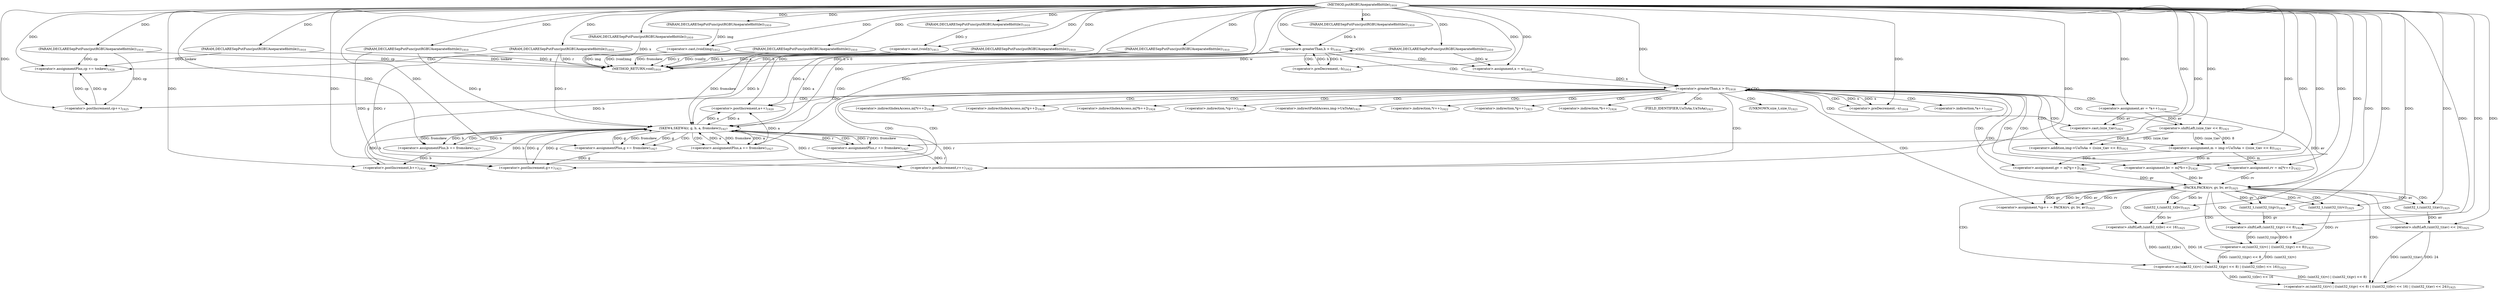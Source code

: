 digraph "putRGBUAseparate8bittile" {  
"54507" [label = <(METHOD,putRGBUAseparate8bittile)<SUB>1910</SUB>> ]
"54638" [label = <(METHOD_RETURN,void)<SUB>1910</SUB>> ]
"54508" [label = <(PARAM,DECLARESepPutFunc(putRGBUAseparate8bittile))<SUB>1910</SUB>> ]
"54509" [label = <(PARAM,DECLARESepPutFunc(putRGBUAseparate8bittile))<SUB>1910</SUB>> ]
"54510" [label = <(PARAM,DECLARESepPutFunc(putRGBUAseparate8bittile))<SUB>1910</SUB>> ]
"54511" [label = <(PARAM,DECLARESepPutFunc(putRGBUAseparate8bittile))<SUB>1910</SUB>> ]
"54512" [label = <(PARAM,DECLARESepPutFunc(putRGBUAseparate8bittile))<SUB>1910</SUB>> ]
"54513" [label = <(PARAM,DECLARESepPutFunc(putRGBUAseparate8bittile))<SUB>1910</SUB>> ]
"54514" [label = <(PARAM,DECLARESepPutFunc(putRGBUAseparate8bittile))<SUB>1910</SUB>> ]
"54515" [label = <(PARAM,DECLARESepPutFunc(putRGBUAseparate8bittile))<SUB>1910</SUB>> ]
"54516" [label = <(PARAM,DECLARESepPutFunc(putRGBUAseparate8bittile))<SUB>1910</SUB>> ]
"54517" [label = <(PARAM,DECLARESepPutFunc(putRGBUAseparate8bittile))<SUB>1910</SUB>> ]
"54518" [label = <(PARAM,DECLARESepPutFunc(putRGBUAseparate8bittile))<SUB>1910</SUB>> ]
"54519" [label = <(PARAM,DECLARESepPutFunc(putRGBUAseparate8bittile))<SUB>1910</SUB>> ]
"54521" [label = <(&lt;operator&gt;.cast,(void)img)<SUB>1912</SUB>> ]
"54524" [label = <(&lt;operator&gt;.cast,(void)y)<SUB>1913</SUB>> ]
"54529" [label = <(&lt;operator&gt;.greaterThan,h &gt; 0)<SUB>1914</SUB>> ]
"54532" [label = <(&lt;operator&gt;.preDecrement,--h)<SUB>1914</SUB>> ]
"54615" [label = <(SKEW4,SKEW4(r, g, b, a, fromskew))<SUB>1927</SUB>> ]
"54635" [label = <(&lt;operator&gt;.assignmentPlus,cp += toskew)<SUB>1928</SUB>> ]
"54545" [label = <(&lt;operator&gt;.greaterThan,x &gt; 0)<SUB>1918</SUB>> ]
"54548" [label = <(&lt;operator&gt;.preDecrement,--x)<SUB>1918</SUB>> ]
"54542" [label = <(&lt;operator&gt;.assignment,x = w)<SUB>1918</SUB>> ]
"54551" [label = <(&lt;operator&gt;.assignment,av = *a++)<SUB>1920</SUB>> ]
"54556" [label = <(&lt;operator&gt;.assignment,m = img-&gt;UaToAa + ((size_t)av &lt;&lt; 8))<SUB>1921</SUB>> ]
"54567" [label = <(&lt;operator&gt;.assignment,rv = m[*r++])<SUB>1922</SUB>> ]
"54574" [label = <(&lt;operator&gt;.assignment,gv = m[*g++])<SUB>1923</SUB>> ]
"54581" [label = <(&lt;operator&gt;.assignment,bv = m[*b++])<SUB>1924</SUB>> ]
"54588" [label = <(&lt;operator&gt;.assignment,*cp++ = PACK4(rv, gv, bv, av))<SUB>1925</SUB>> ]
"54623" [label = <(&lt;operator&gt;.assignmentPlus,r += fromskew)<SUB>1927</SUB>> ]
"54626" [label = <(&lt;operator&gt;.assignmentPlus,g += fromskew)<SUB>1927</SUB>> ]
"54629" [label = <(&lt;operator&gt;.assignmentPlus,b += fromskew)<SUB>1927</SUB>> ]
"54632" [label = <(&lt;operator&gt;.assignmentPlus,a += fromskew)<SUB>1927</SUB>> ]
"54558" [label = <(&lt;operator&gt;.addition,img-&gt;UaToAa + ((size_t)av &lt;&lt; 8))<SUB>1921</SUB>> ]
"54592" [label = <(PACK4,PACK4(rv, gv, bv, av))<SUB>1925</SUB>> ]
"54554" [label = <(&lt;operator&gt;.postIncrement,a++)<SUB>1920</SUB>> ]
"54562" [label = <(&lt;operator&gt;.shiftLeft,(size_t)av &lt;&lt; 8)<SUB>1921</SUB>> ]
"54590" [label = <(&lt;operator&gt;.postIncrement,cp++)<SUB>1925</SUB>> ]
"54598" [label = <(&lt;operator&gt;.or,(uint32_t)(rv) | ((uint32_t)(gv) &lt;&lt; 8) | ((uint32_t)(bv) &lt;&lt; 16) | ((uint32_t)(av) &lt;&lt; 24))<SUB>1925</SUB>> ]
"54563" [label = <(&lt;operator&gt;.cast,(size_t)av)<SUB>1921</SUB>> ]
"54572" [label = <(&lt;operator&gt;.postIncrement,r++)<SUB>1922</SUB>> ]
"54579" [label = <(&lt;operator&gt;.postIncrement,g++)<SUB>1923</SUB>> ]
"54586" [label = <(&lt;operator&gt;.postIncrement,b++)<SUB>1924</SUB>> ]
"54599" [label = <(&lt;operator&gt;.or,(uint32_t)(rv) | ((uint32_t)(gv) &lt;&lt; 8) | ((uint32_t)(bv) &lt;&lt; 16))<SUB>1925</SUB>> ]
"54611" [label = <(&lt;operator&gt;.shiftLeft,(uint32_t)(av) &lt;&lt; 24)<SUB>1925</SUB>> ]
"54600" [label = <(&lt;operator&gt;.or,(uint32_t)(rv) | ((uint32_t)(gv) &lt;&lt; 8))<SUB>1925</SUB>> ]
"54607" [label = <(&lt;operator&gt;.shiftLeft,(uint32_t)(bv) &lt;&lt; 16)<SUB>1925</SUB>> ]
"54612" [label = <(uint32_t,(uint32_t)(av))<SUB>1925</SUB>> ]
"54601" [label = <(uint32_t,(uint32_t)(rv))<SUB>1925</SUB>> ]
"54603" [label = <(&lt;operator&gt;.shiftLeft,(uint32_t)(gv) &lt;&lt; 8)<SUB>1925</SUB>> ]
"54608" [label = <(uint32_t,(uint32_t)(bv))<SUB>1925</SUB>> ]
"54604" [label = <(uint32_t,(uint32_t)(gv))<SUB>1925</SUB>> ]
"54553" [label = <(&lt;operator&gt;.indirection,*a++)<SUB>1920</SUB>> ]
"54569" [label = <(&lt;operator&gt;.indirectIndexAccess,m[*r++])<SUB>1922</SUB>> ]
"54576" [label = <(&lt;operator&gt;.indirectIndexAccess,m[*g++])<SUB>1923</SUB>> ]
"54583" [label = <(&lt;operator&gt;.indirectIndexAccess,m[*b++])<SUB>1924</SUB>> ]
"54589" [label = <(&lt;operator&gt;.indirection,*cp++)<SUB>1925</SUB>> ]
"54559" [label = <(&lt;operator&gt;.indirectFieldAccess,img-&gt;UaToAa)<SUB>1921</SUB>> ]
"54571" [label = <(&lt;operator&gt;.indirection,*r++)<SUB>1922</SUB>> ]
"54578" [label = <(&lt;operator&gt;.indirection,*g++)<SUB>1923</SUB>> ]
"54585" [label = <(&lt;operator&gt;.indirection,*b++)<SUB>1924</SUB>> ]
"54561" [label = <(FIELD_IDENTIFIER,UaToAa,UaToAa)<SUB>1921</SUB>> ]
"54564" [label = <(UNKNOWN,size_t,size_t)<SUB>1921</SUB>> ]
  "54509" -> "54638"  [ label = "DDG: cp"] 
  "54510" -> "54638"  [ label = "DDG: x"] 
  "54512" -> "54638"  [ label = "DDG: w"] 
  "54514" -> "54638"  [ label = "DDG: fromskew"] 
  "54515" -> "54638"  [ label = "DDG: toskew"] 
  "54516" -> "54638"  [ label = "DDG: r"] 
  "54517" -> "54638"  [ label = "DDG: g"] 
  "54518" -> "54638"  [ label = "DDG: b"] 
  "54519" -> "54638"  [ label = "DDG: a"] 
  "54521" -> "54638"  [ label = "DDG: img"] 
  "54521" -> "54638"  [ label = "DDG: (void)img"] 
  "54524" -> "54638"  [ label = "DDG: y"] 
  "54524" -> "54638"  [ label = "DDG: (void)y"] 
  "54529" -> "54638"  [ label = "DDG: h"] 
  "54529" -> "54638"  [ label = "DDG: h &gt; 0"] 
  "54507" -> "54508"  [ label = "DDG: "] 
  "54507" -> "54509"  [ label = "DDG: "] 
  "54507" -> "54510"  [ label = "DDG: "] 
  "54507" -> "54511"  [ label = "DDG: "] 
  "54507" -> "54512"  [ label = "DDG: "] 
  "54507" -> "54513"  [ label = "DDG: "] 
  "54507" -> "54514"  [ label = "DDG: "] 
  "54507" -> "54515"  [ label = "DDG: "] 
  "54507" -> "54516"  [ label = "DDG: "] 
  "54507" -> "54517"  [ label = "DDG: "] 
  "54507" -> "54518"  [ label = "DDG: "] 
  "54507" -> "54519"  [ label = "DDG: "] 
  "54508" -> "54521"  [ label = "DDG: img"] 
  "54507" -> "54521"  [ label = "DDG: "] 
  "54511" -> "54524"  [ label = "DDG: y"] 
  "54507" -> "54524"  [ label = "DDG: "] 
  "54532" -> "54529"  [ label = "DDG: h"] 
  "54513" -> "54529"  [ label = "DDG: h"] 
  "54507" -> "54529"  [ label = "DDG: "] 
  "54529" -> "54532"  [ label = "DDG: h"] 
  "54507" -> "54532"  [ label = "DDG: "] 
  "54515" -> "54635"  [ label = "DDG: toskew"] 
  "54507" -> "54635"  [ label = "DDG: "] 
  "54623" -> "54615"  [ label = "DDG: r"] 
  "54572" -> "54615"  [ label = "DDG: r"] 
  "54516" -> "54615"  [ label = "DDG: r"] 
  "54507" -> "54615"  [ label = "DDG: "] 
  "54626" -> "54615"  [ label = "DDG: g"] 
  "54579" -> "54615"  [ label = "DDG: g"] 
  "54517" -> "54615"  [ label = "DDG: g"] 
  "54629" -> "54615"  [ label = "DDG: b"] 
  "54586" -> "54615"  [ label = "DDG: b"] 
  "54518" -> "54615"  [ label = "DDG: b"] 
  "54632" -> "54615"  [ label = "DDG: a"] 
  "54554" -> "54615"  [ label = "DDG: a"] 
  "54519" -> "54615"  [ label = "DDG: a"] 
  "54514" -> "54615"  [ label = "DDG: fromskew"] 
  "54590" -> "54635"  [ label = "DDG: cp"] 
  "54509" -> "54635"  [ label = "DDG: cp"] 
  "54512" -> "54542"  [ label = "DDG: w"] 
  "54507" -> "54542"  [ label = "DDG: "] 
  "54542" -> "54545"  [ label = "DDG: x"] 
  "54548" -> "54545"  [ label = "DDG: x"] 
  "54507" -> "54545"  [ label = "DDG: "] 
  "54545" -> "54548"  [ label = "DDG: x"] 
  "54507" -> "54548"  [ label = "DDG: "] 
  "54562" -> "54556"  [ label = "DDG: (size_t)av"] 
  "54562" -> "54556"  [ label = "DDG: 8"] 
  "54556" -> "54567"  [ label = "DDG: m"] 
  "54556" -> "54574"  [ label = "DDG: m"] 
  "54556" -> "54581"  [ label = "DDG: m"] 
  "54592" -> "54588"  [ label = "DDG: rv"] 
  "54592" -> "54588"  [ label = "DDG: gv"] 
  "54592" -> "54588"  [ label = "DDG: bv"] 
  "54592" -> "54588"  [ label = "DDG: av"] 
  "54507" -> "54551"  [ label = "DDG: "] 
  "54507" -> "54556"  [ label = "DDG: "] 
  "54507" -> "54567"  [ label = "DDG: "] 
  "54507" -> "54574"  [ label = "DDG: "] 
  "54507" -> "54581"  [ label = "DDG: "] 
  "54615" -> "54623"  [ label = "DDG: fromskew"] 
  "54507" -> "54623"  [ label = "DDG: "] 
  "54507" -> "54626"  [ label = "DDG: "] 
  "54615" -> "54626"  [ label = "DDG: fromskew"] 
  "54507" -> "54629"  [ label = "DDG: "] 
  "54615" -> "54629"  [ label = "DDG: fromskew"] 
  "54507" -> "54632"  [ label = "DDG: "] 
  "54615" -> "54632"  [ label = "DDG: fromskew"] 
  "54562" -> "54558"  [ label = "DDG: (size_t)av"] 
  "54562" -> "54558"  [ label = "DDG: 8"] 
  "54567" -> "54592"  [ label = "DDG: rv"] 
  "54507" -> "54592"  [ label = "DDG: "] 
  "54574" -> "54592"  [ label = "DDG: gv"] 
  "54581" -> "54592"  [ label = "DDG: bv"] 
  "54551" -> "54592"  [ label = "DDG: av"] 
  "54615" -> "54623"  [ label = "DDG: r"] 
  "54615" -> "54626"  [ label = "DDG: g"] 
  "54615" -> "54629"  [ label = "DDG: b"] 
  "54615" -> "54632"  [ label = "DDG: a"] 
  "54615" -> "54554"  [ label = "DDG: a"] 
  "54632" -> "54554"  [ label = "DDG: a"] 
  "54519" -> "54554"  [ label = "DDG: a"] 
  "54507" -> "54554"  [ label = "DDG: "] 
  "54551" -> "54562"  [ label = "DDG: av"] 
  "54507" -> "54562"  [ label = "DDG: "] 
  "54635" -> "54590"  [ label = "DDG: cp"] 
  "54509" -> "54590"  [ label = "DDG: cp"] 
  "54507" -> "54590"  [ label = "DDG: "] 
  "54551" -> "54563"  [ label = "DDG: av"] 
  "54507" -> "54563"  [ label = "DDG: "] 
  "54615" -> "54572"  [ label = "DDG: r"] 
  "54623" -> "54572"  [ label = "DDG: r"] 
  "54516" -> "54572"  [ label = "DDG: r"] 
  "54507" -> "54572"  [ label = "DDG: "] 
  "54615" -> "54579"  [ label = "DDG: g"] 
  "54626" -> "54579"  [ label = "DDG: g"] 
  "54517" -> "54579"  [ label = "DDG: g"] 
  "54507" -> "54579"  [ label = "DDG: "] 
  "54615" -> "54586"  [ label = "DDG: b"] 
  "54629" -> "54586"  [ label = "DDG: b"] 
  "54518" -> "54586"  [ label = "DDG: b"] 
  "54507" -> "54586"  [ label = "DDG: "] 
  "54599" -> "54598"  [ label = "DDG: (uint32_t)(rv) | ((uint32_t)(gv) &lt;&lt; 8)"] 
  "54599" -> "54598"  [ label = "DDG: (uint32_t)(bv) &lt;&lt; 16"] 
  "54611" -> "54598"  [ label = "DDG: (uint32_t)(av)"] 
  "54611" -> "54598"  [ label = "DDG: 24"] 
  "54600" -> "54599"  [ label = "DDG: (uint32_t)(rv)"] 
  "54600" -> "54599"  [ label = "DDG: (uint32_t)(gv) &lt;&lt; 8"] 
  "54607" -> "54599"  [ label = "DDG: (uint32_t)(bv)"] 
  "54607" -> "54599"  [ label = "DDG: 16"] 
  "54612" -> "54611"  [ label = "DDG: av"] 
  "54507" -> "54611"  [ label = "DDG: "] 
  "54601" -> "54600"  [ label = "DDG: rv"] 
  "54603" -> "54600"  [ label = "DDG: (uint32_t)(gv)"] 
  "54603" -> "54600"  [ label = "DDG: 8"] 
  "54608" -> "54607"  [ label = "DDG: bv"] 
  "54507" -> "54607"  [ label = "DDG: "] 
  "54592" -> "54612"  [ label = "DDG: av"] 
  "54507" -> "54612"  [ label = "DDG: "] 
  "54592" -> "54601"  [ label = "DDG: rv"] 
  "54507" -> "54601"  [ label = "DDG: "] 
  "54604" -> "54603"  [ label = "DDG: gv"] 
  "54507" -> "54603"  [ label = "DDG: "] 
  "54592" -> "54608"  [ label = "DDG: bv"] 
  "54507" -> "54608"  [ label = "DDG: "] 
  "54592" -> "54604"  [ label = "DDG: gv"] 
  "54507" -> "54604"  [ label = "DDG: "] 
  "54529" -> "54542"  [ label = "CDG: "] 
  "54529" -> "54615"  [ label = "CDG: "] 
  "54529" -> "54635"  [ label = "CDG: "] 
  "54529" -> "54545"  [ label = "CDG: "] 
  "54529" -> "54529"  [ label = "CDG: "] 
  "54529" -> "54532"  [ label = "CDG: "] 
  "54615" -> "54632"  [ label = "CDG: "] 
  "54615" -> "54629"  [ label = "CDG: "] 
  "54615" -> "54626"  [ label = "CDG: "] 
  "54615" -> "54623"  [ label = "CDG: "] 
  "54545" -> "54548"  [ label = "CDG: "] 
  "54545" -> "54564"  [ label = "CDG: "] 
  "54545" -> "54562"  [ label = "CDG: "] 
  "54545" -> "54585"  [ label = "CDG: "] 
  "54545" -> "54592"  [ label = "CDG: "] 
  "54545" -> "54558"  [ label = "CDG: "] 
  "54545" -> "54581"  [ label = "CDG: "] 
  "54545" -> "54551"  [ label = "CDG: "] 
  "54545" -> "54559"  [ label = "CDG: "] 
  "54545" -> "54569"  [ label = "CDG: "] 
  "54545" -> "54588"  [ label = "CDG: "] 
  "54545" -> "54576"  [ label = "CDG: "] 
  "54545" -> "54545"  [ label = "CDG: "] 
  "54545" -> "54579"  [ label = "CDG: "] 
  "54545" -> "54554"  [ label = "CDG: "] 
  "54545" -> "54583"  [ label = "CDG: "] 
  "54545" -> "54574"  [ label = "CDG: "] 
  "54545" -> "54572"  [ label = "CDG: "] 
  "54545" -> "54563"  [ label = "CDG: "] 
  "54545" -> "54586"  [ label = "CDG: "] 
  "54545" -> "54561"  [ label = "CDG: "] 
  "54545" -> "54590"  [ label = "CDG: "] 
  "54545" -> "54556"  [ label = "CDG: "] 
  "54545" -> "54553"  [ label = "CDG: "] 
  "54545" -> "54589"  [ label = "CDG: "] 
  "54545" -> "54567"  [ label = "CDG: "] 
  "54545" -> "54578"  [ label = "CDG: "] 
  "54545" -> "54571"  [ label = "CDG: "] 
  "54592" -> "54603"  [ label = "CDG: "] 
  "54592" -> "54611"  [ label = "CDG: "] 
  "54592" -> "54598"  [ label = "CDG: "] 
  "54592" -> "54599"  [ label = "CDG: "] 
  "54592" -> "54612"  [ label = "CDG: "] 
  "54592" -> "54600"  [ label = "CDG: "] 
  "54592" -> "54607"  [ label = "CDG: "] 
  "54592" -> "54601"  [ label = "CDG: "] 
  "54592" -> "54604"  [ label = "CDG: "] 
  "54592" -> "54608"  [ label = "CDG: "] 
}
